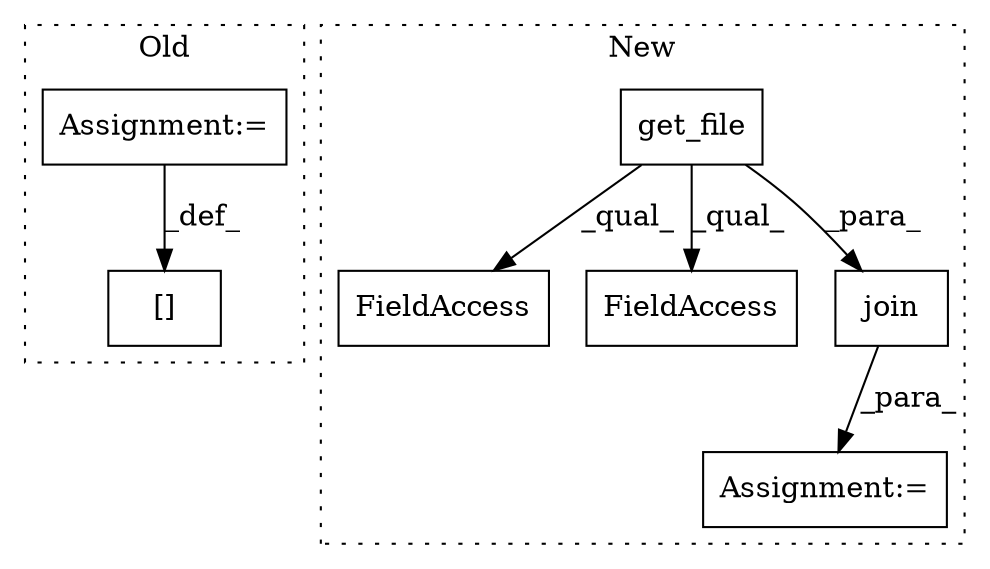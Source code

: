 digraph G {
subgraph cluster0 {
1 [label="[]" a="2" s="974,995" l="8,1" shape="box"];
3 [label="Assignment:=" a="7" s="708" l="1" shape="box"];
label = "Old";
style="dotted";
}
subgraph cluster1 {
2 [label="get_file" a="32" s="3148,3164" l="9,1" shape="box"];
4 [label="Assignment:=" a="7" s="3541" l="1" shape="box"];
5 [label="FieldAccess" a="22" s="3375" l="10" shape="box"];
6 [label="FieldAccess" a="22" s="3428" l="11" shape="box"];
7 [label="join" a="32" s="3546,3683" l="14,-3" shape="box"];
label = "New";
style="dotted";
}
2 -> 6 [label="_qual_"];
2 -> 7 [label="_para_"];
2 -> 5 [label="_qual_"];
3 -> 1 [label="_def_"];
7 -> 4 [label="_para_"];
}